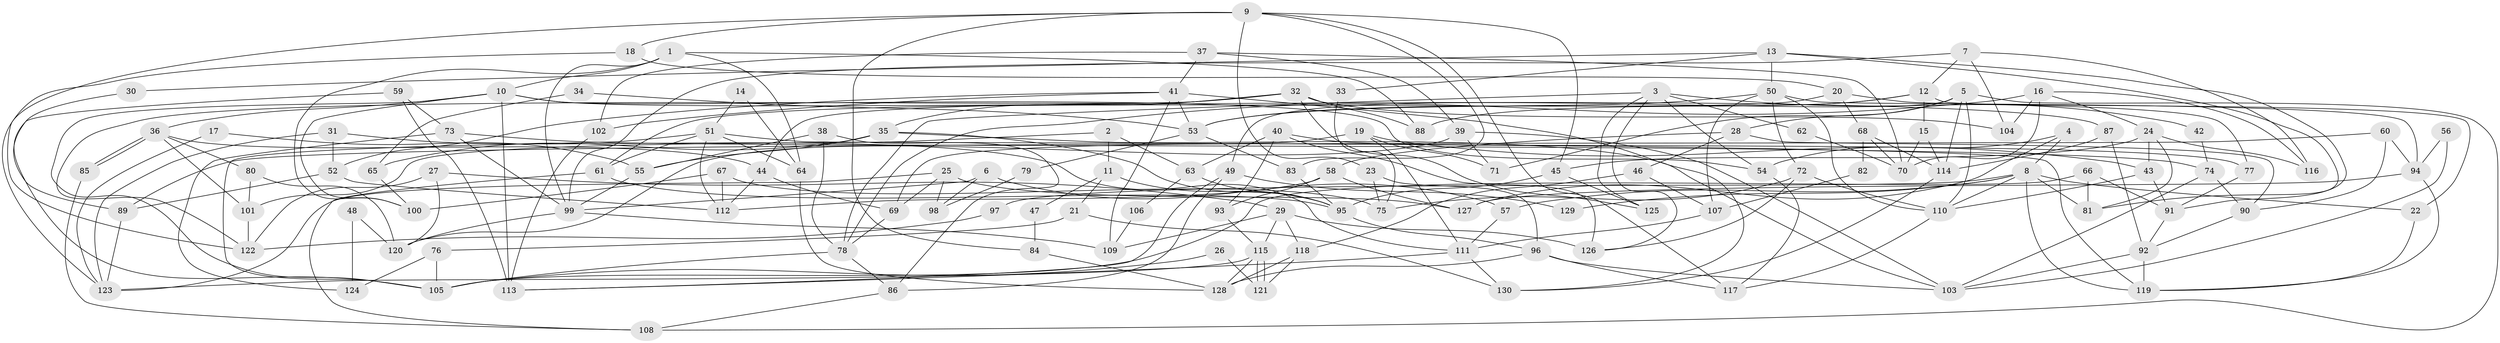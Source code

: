 // Generated by graph-tools (version 1.1) at 2025/14/03/09/25 04:14:54]
// undirected, 130 vertices, 260 edges
graph export_dot {
graph [start="1"]
  node [color=gray90,style=filled];
  1;
  2;
  3;
  4;
  5;
  6;
  7;
  8;
  9;
  10;
  11;
  12;
  13;
  14;
  15;
  16;
  17;
  18;
  19;
  20;
  21;
  22;
  23;
  24;
  25;
  26;
  27;
  28;
  29;
  30;
  31;
  32;
  33;
  34;
  35;
  36;
  37;
  38;
  39;
  40;
  41;
  42;
  43;
  44;
  45;
  46;
  47;
  48;
  49;
  50;
  51;
  52;
  53;
  54;
  55;
  56;
  57;
  58;
  59;
  60;
  61;
  62;
  63;
  64;
  65;
  66;
  67;
  68;
  69;
  70;
  71;
  72;
  73;
  74;
  75;
  76;
  77;
  78;
  79;
  80;
  81;
  82;
  83;
  84;
  85;
  86;
  87;
  88;
  89;
  90;
  91;
  92;
  93;
  94;
  95;
  96;
  97;
  98;
  99;
  100;
  101;
  102;
  103;
  104;
  105;
  106;
  107;
  108;
  109;
  110;
  111;
  112;
  113;
  114;
  115;
  116;
  117;
  118;
  119;
  120;
  121;
  122;
  123;
  124;
  125;
  126;
  127;
  128;
  129;
  130;
  1 -- 88;
  1 -- 64;
  1 -- 10;
  1 -- 99;
  1 -- 100;
  2 -- 101;
  2 -- 63;
  2 -- 11;
  3 -- 126;
  3 -- 125;
  3 -- 42;
  3 -- 54;
  3 -- 62;
  3 -- 78;
  4 -- 8;
  4 -- 54;
  4 -- 127;
  5 -- 49;
  5 -- 110;
  5 -- 28;
  5 -- 71;
  5 -- 108;
  5 -- 114;
  6 -- 99;
  6 -- 57;
  6 -- 98;
  7 -- 116;
  7 -- 12;
  7 -- 99;
  7 -- 104;
  8 -- 81;
  8 -- 110;
  8 -- 22;
  8 -- 57;
  8 -- 97;
  8 -- 119;
  8 -- 129;
  9 -- 117;
  9 -- 122;
  9 -- 18;
  9 -- 23;
  9 -- 45;
  9 -- 83;
  9 -- 84;
  10 -- 105;
  10 -- 36;
  10 -- 54;
  10 -- 87;
  10 -- 100;
  10 -- 113;
  11 -- 95;
  11 -- 21;
  11 -- 47;
  12 -- 53;
  12 -- 22;
  12 -- 15;
  12 -- 88;
  13 -- 91;
  13 -- 50;
  13 -- 30;
  13 -- 33;
  13 -- 81;
  14 -- 64;
  14 -- 51;
  15 -- 114;
  15 -- 70;
  16 -- 70;
  16 -- 78;
  16 -- 24;
  16 -- 104;
  16 -- 116;
  17 -- 55;
  17 -- 123;
  18 -- 123;
  18 -- 20;
  19 -- 71;
  19 -- 43;
  19 -- 69;
  19 -- 111;
  20 -- 61;
  20 -- 68;
  20 -- 77;
  21 -- 130;
  21 -- 76;
  22 -- 119;
  23 -- 96;
  23 -- 75;
  24 -- 81;
  24 -- 43;
  24 -- 45;
  24 -- 116;
  25 -- 123;
  25 -- 69;
  25 -- 98;
  25 -- 127;
  26 -- 105;
  26 -- 121;
  27 -- 122;
  27 -- 29;
  27 -- 120;
  28 -- 58;
  28 -- 46;
  28 -- 90;
  29 -- 126;
  29 -- 109;
  29 -- 115;
  29 -- 118;
  30 -- 89;
  31 -- 52;
  31 -- 111;
  31 -- 123;
  32 -- 44;
  32 -- 104;
  32 -- 35;
  32 -- 88;
  32 -- 122;
  32 -- 125;
  33 -- 75;
  34 -- 53;
  34 -- 65;
  35 -- 95;
  35 -- 55;
  35 -- 65;
  35 -- 103;
  36 -- 85;
  36 -- 85;
  36 -- 44;
  36 -- 80;
  36 -- 101;
  37 -- 39;
  37 -- 70;
  37 -- 41;
  37 -- 102;
  38 -- 86;
  38 -- 55;
  38 -- 78;
  39 -- 120;
  39 -- 103;
  39 -- 71;
  40 -- 77;
  40 -- 93;
  40 -- 63;
  40 -- 126;
  41 -- 102;
  41 -- 52;
  41 -- 53;
  41 -- 109;
  41 -- 130;
  42 -- 74;
  43 -- 110;
  43 -- 91;
  44 -- 69;
  44 -- 112;
  45 -- 95;
  45 -- 125;
  46 -- 107;
  46 -- 118;
  47 -- 84;
  48 -- 120;
  48 -- 124;
  49 -- 113;
  49 -- 86;
  49 -- 129;
  50 -- 72;
  50 -- 53;
  50 -- 94;
  50 -- 107;
  50 -- 110;
  51 -- 119;
  51 -- 112;
  51 -- 61;
  51 -- 64;
  51 -- 105;
  52 -- 89;
  52 -- 112;
  53 -- 83;
  53 -- 79;
  54 -- 117;
  55 -- 99;
  56 -- 103;
  56 -- 94;
  57 -- 111;
  58 -- 127;
  58 -- 112;
  58 -- 93;
  59 -- 113;
  59 -- 105;
  59 -- 73;
  60 -- 90;
  60 -- 94;
  60 -- 89;
  61 -- 95;
  61 -- 108;
  62 -- 70;
  63 -- 95;
  63 -- 106;
  64 -- 128;
  65 -- 100;
  66 -- 91;
  66 -- 105;
  66 -- 81;
  67 -- 100;
  67 -- 112;
  67 -- 75;
  68 -- 114;
  68 -- 70;
  68 -- 82;
  69 -- 78;
  72 -- 75;
  72 -- 110;
  72 -- 126;
  73 -- 99;
  73 -- 74;
  73 -- 124;
  74 -- 103;
  74 -- 90;
  76 -- 105;
  76 -- 124;
  77 -- 91;
  78 -- 86;
  78 -- 105;
  79 -- 98;
  80 -- 120;
  80 -- 101;
  82 -- 107;
  83 -- 95;
  84 -- 128;
  85 -- 108;
  86 -- 108;
  87 -- 92;
  87 -- 114;
  89 -- 123;
  90 -- 92;
  91 -- 92;
  92 -- 119;
  92 -- 103;
  93 -- 115;
  94 -- 127;
  94 -- 119;
  95 -- 96;
  96 -- 103;
  96 -- 128;
  96 -- 117;
  97 -- 122;
  99 -- 109;
  99 -- 120;
  101 -- 122;
  102 -- 113;
  106 -- 109;
  107 -- 111;
  110 -- 117;
  111 -- 130;
  111 -- 113;
  114 -- 130;
  115 -- 121;
  115 -- 121;
  115 -- 123;
  115 -- 128;
  118 -- 121;
  118 -- 128;
}
